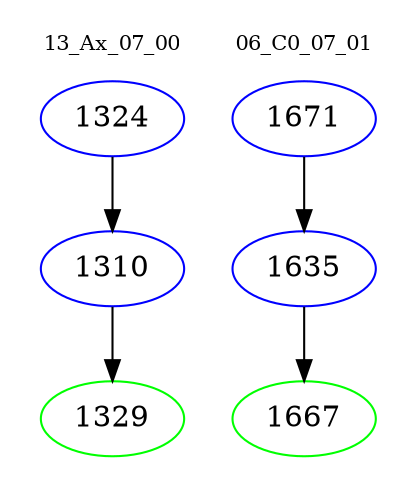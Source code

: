 digraph{
subgraph cluster_0 {
color = white
label = "13_Ax_07_00";
fontsize=10;
T0_1324 [label="1324", color="blue"]
T0_1324 -> T0_1310 [color="black"]
T0_1310 [label="1310", color="blue"]
T0_1310 -> T0_1329 [color="black"]
T0_1329 [label="1329", color="green"]
}
subgraph cluster_1 {
color = white
label = "06_C0_07_01";
fontsize=10;
T1_1671 [label="1671", color="blue"]
T1_1671 -> T1_1635 [color="black"]
T1_1635 [label="1635", color="blue"]
T1_1635 -> T1_1667 [color="black"]
T1_1667 [label="1667", color="green"]
}
}
